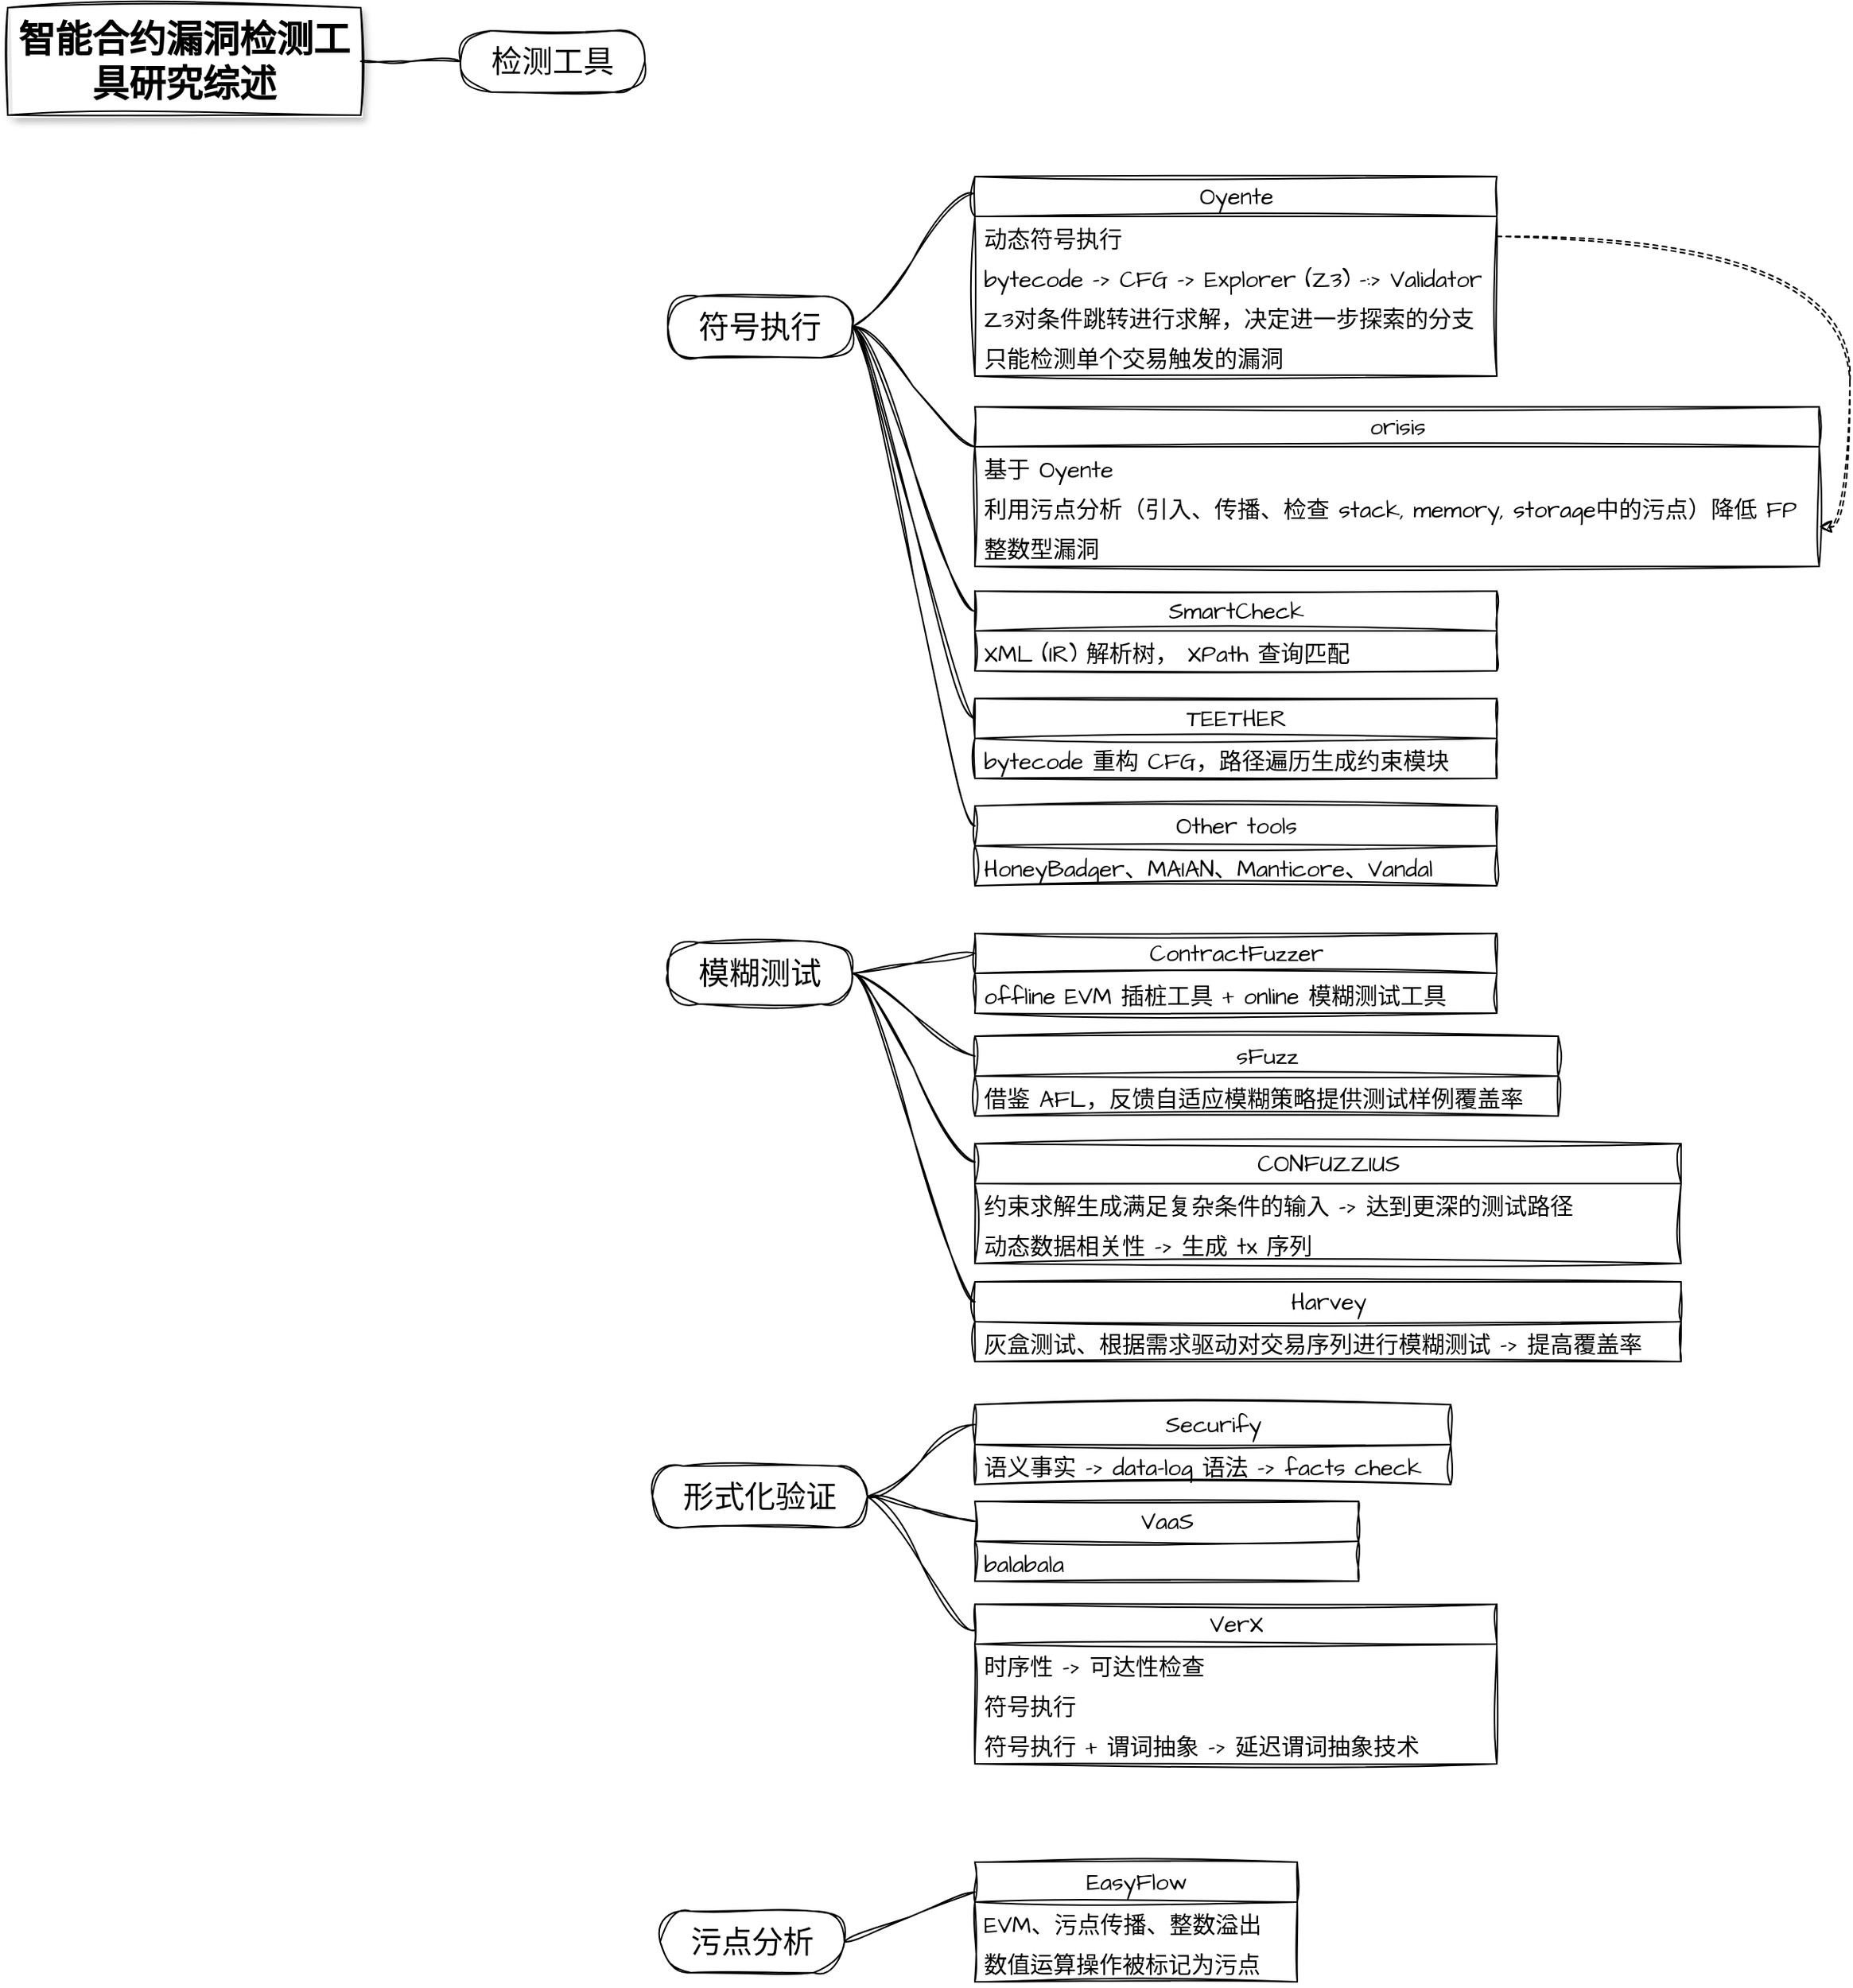 <mxfile version="20.8.5" type="github"><diagram id="PsIuzYxoiyNL7r7my2S0" name="Page-1"><mxGraphModel dx="1026" dy="693" grid="1" gridSize="10" guides="1" tooltips="1" connect="1" arrows="1" fold="1" page="1" pageScale="1" pageWidth="827" pageHeight="1169" math="0" shadow="0"><root><mxCell id="0"/><mxCell id="1" parent="0"/><UserObject label="&lt;b&gt;&lt;font style=&quot;font-size: 24px;&quot;&gt;智能合约漏洞检测工具研究综述&lt;/font&gt;&lt;/b&gt;" treeRoot="1" tooltip="" id="FsfKpgWaojZNzxGTEw7e-4"><mxCell style="whiteSpace=wrap;html=1;align=center;treeFolding=1;treeMoving=1;newEdgeStyle={&quot;edgeStyle&quot;:&quot;elbowEdgeStyle&quot;,&quot;startArrow&quot;:&quot;none&quot;,&quot;endArrow&quot;:&quot;none&quot;};sketch=1;curveFitting=1;jiggle=2;connectable=1;shadow=1;" parent="1" vertex="1"><mxGeometry x="100" y="520" width="230" height="70" as="geometry"/></mxCell></UserObject><mxCell id="Pf5QrXuD5kadsl43VLDo-1" value="检测工具" style="whiteSpace=wrap;html=1;rounded=1;arcSize=50;align=center;verticalAlign=middle;strokeWidth=1;autosize=1;spacing=4;treeFolding=1;treeMoving=1;newEdgeStyle={&quot;edgeStyle&quot;:&quot;entityRelationEdgeStyle&quot;,&quot;startArrow&quot;:&quot;none&quot;,&quot;endArrow&quot;:&quot;none&quot;,&quot;segment&quot;:10,&quot;curved&quot;:1,&quot;sourcePerimeterSpacing&quot;:0,&quot;targetPerimeterSpacing&quot;:0};sketch=1;hachureGap=4;jiggle=2;curveFitting=1;fontFamily=Architects Daughter;fontSource=https%3A%2F%2Ffonts.googleapis.com%2Fcss%3Ffamily%3DArchitects%2BDaughter;fontSize=20;" parent="1" vertex="1"><mxGeometry x="395" y="535" width="120" height="40" as="geometry"/></mxCell><mxCell id="Pf5QrXuD5kadsl43VLDo-2" value="" style="edgeStyle=entityRelationEdgeStyle;startArrow=none;endArrow=none;segment=10;curved=1;sourcePerimeterSpacing=0;targetPerimeterSpacing=0;rounded=0;sketch=1;hachureGap=4;jiggle=2;curveFitting=1;fontFamily=Architects Daughter;fontSource=https%3A%2F%2Ffonts.googleapis.com%2Fcss%3Ffamily%3DArchitects%2BDaughter;fontSize=16;exitX=1;exitY=0.5;exitDx=0;exitDy=0;entryX=0;entryY=0.5;entryDx=0;entryDy=0;" parent="1" source="FsfKpgWaojZNzxGTEw7e-4" target="Pf5QrXuD5kadsl43VLDo-1" edge="1"><mxGeometry relative="1" as="geometry"><mxPoint x="343" y="690" as="sourcePoint"/></mxGeometry></mxCell><mxCell id="fxbDy1ibW6kGdzGHHLoZ-26" style="edgeStyle=entityRelationEdgeStyle;curved=1;rounded=0;sketch=1;hachureGap=4;jiggle=2;curveFitting=1;orthogonalLoop=1;jettySize=auto;html=1;startArrow=none;endArrow=none;segment=10;sourcePerimeterSpacing=0;targetPerimeterSpacing=0;exitX=1;exitY=0.5;exitDx=0;exitDy=0;entryX=0;entryY=0.25;entryDx=0;entryDy=0;fontFamily=Architects Daughter;fontSource=https%3A%2F%2Ffonts.googleapis.com%2Fcss%3Ffamily%3DArchitects%2BDaughter;fontSize=16;" parent="1" source="Pf5QrXuD5kadsl43VLDo-102" target="Pf5QrXuD5kadsl43VLDo-159" edge="1"><mxGeometry relative="1" as="geometry"/></mxCell><mxCell id="fxbDy1ibW6kGdzGHHLoZ-29" style="edgeStyle=entityRelationEdgeStyle;curved=1;rounded=0;sketch=1;hachureGap=4;jiggle=2;curveFitting=1;orthogonalLoop=1;jettySize=auto;html=1;startArrow=none;endArrow=none;segment=10;sourcePerimeterSpacing=0;targetPerimeterSpacing=0;exitX=1;exitY=0.5;exitDx=0;exitDy=0;entryX=0;entryY=0.25;entryDx=0;entryDy=0;fontFamily=Architects Daughter;fontSource=https%3A%2F%2Ffonts.googleapis.com%2Fcss%3Ffamily%3DArchitects%2BDaughter;fontSize=16;" parent="1" source="Pf5QrXuD5kadsl43VLDo-102" target="fxbDy1ibW6kGdzGHHLoZ-27" edge="1"><mxGeometry relative="1" as="geometry"/></mxCell><mxCell id="fxbDy1ibW6kGdzGHHLoZ-38" style="edgeStyle=entityRelationEdgeStyle;curved=1;rounded=0;sketch=1;hachureGap=4;jiggle=2;curveFitting=1;orthogonalLoop=1;jettySize=auto;html=1;startArrow=none;endArrow=none;segment=10;sourcePerimeterSpacing=0;targetPerimeterSpacing=0;exitX=1;exitY=0.5;exitDx=0;exitDy=0;entryX=0;entryY=0.154;entryDx=0;entryDy=0;entryPerimeter=0;fontFamily=Architects Daughter;fontSource=https%3A%2F%2Ffonts.googleapis.com%2Fcss%3Ffamily%3DArchitects%2BDaughter;fontSize=16;" parent="1" source="Pf5QrXuD5kadsl43VLDo-102" target="fxbDy1ibW6kGdzGHHLoZ-30" edge="1"><mxGeometry relative="1" as="geometry"/></mxCell><mxCell id="fxbDy1ibW6kGdzGHHLoZ-39" style="edgeStyle=entityRelationEdgeStyle;curved=1;rounded=0;sketch=1;hachureGap=4;jiggle=2;curveFitting=1;orthogonalLoop=1;jettySize=auto;html=1;startArrow=none;endArrow=none;segment=10;sourcePerimeterSpacing=0;targetPerimeterSpacing=0;exitX=1;exitY=0.5;exitDx=0;exitDy=0;entryX=0;entryY=0.25;entryDx=0;entryDy=0;fontFamily=Architects Daughter;fontSource=https%3A%2F%2Ffonts.googleapis.com%2Fcss%3Ffamily%3DArchitects%2BDaughter;fontSize=16;" parent="1" source="Pf5QrXuD5kadsl43VLDo-102" target="fxbDy1ibW6kGdzGHHLoZ-33" edge="1"><mxGeometry relative="1" as="geometry"/></mxCell><mxCell id="Pf5QrXuD5kadsl43VLDo-102" value="模糊测试" style="whiteSpace=wrap;html=1;rounded=1;arcSize=50;align=center;verticalAlign=middle;strokeWidth=1;autosize=1;spacing=4;treeFolding=1;treeMoving=1;newEdgeStyle={&quot;edgeStyle&quot;:&quot;entityRelationEdgeStyle&quot;,&quot;startArrow&quot;:&quot;none&quot;,&quot;endArrow&quot;:&quot;none&quot;,&quot;segment&quot;:10,&quot;curved&quot;:1,&quot;sourcePerimeterSpacing&quot;:0,&quot;targetPerimeterSpacing&quot;:0};sketch=1;hachureGap=4;jiggle=2;curveFitting=1;fontFamily=Architects Daughter;fontSource=https%3A%2F%2Ffonts.googleapis.com%2Fcss%3Ffamily%3DArchitects%2BDaughter;fontSize=20;" parent="1" vertex="1"><mxGeometry x="530" y="1129" width="120" height="40" as="geometry"/></mxCell><mxCell id="Pf5QrXuD5kadsl43VLDo-129" value="orisis" style="swimlane;fontStyle=0;childLayout=stackLayout;horizontal=1;startSize=26;fillColor=none;horizontalStack=0;resizeParent=1;resizeParentMax=0;resizeLast=0;collapsible=1;marginBottom=0;html=1;sketch=1;hachureGap=4;jiggle=2;curveFitting=1;fontFamily=Architects Daughter;fontSource=https%3A%2F%2Ffonts.googleapis.com%2Fcss%3Ffamily%3DArchitects%2BDaughter;fontSize=15;" parent="1" vertex="1"><mxGeometry x="730" y="780" width="550" height="104" as="geometry"/></mxCell><mxCell id="fxbDy1ibW6kGdzGHHLoZ-12" value="基于 Oyente" style="text;strokeColor=none;fillColor=none;align=left;verticalAlign=top;spacingLeft=4;spacingRight=4;overflow=hidden;rotatable=0;points=[[0,0.5],[1,0.5]];portConstraint=eastwest;whiteSpace=wrap;html=1;sketch=1;hachureGap=4;jiggle=2;curveFitting=1;fontFamily=Architects Daughter;fontSource=https%3A%2F%2Ffonts.googleapis.com%2Fcss%3Ffamily%3DArchitects%2BDaughter;fontSize=15;" parent="Pf5QrXuD5kadsl43VLDo-129" vertex="1"><mxGeometry y="26" width="550" height="26" as="geometry"/></mxCell><mxCell id="Pf5QrXuD5kadsl43VLDo-130" value="利用污点分析（引入、传播、检查 stack, memory, storage中的污点）降低 FP" style="text;strokeColor=none;fillColor=none;align=left;verticalAlign=top;spacingLeft=4;spacingRight=4;overflow=hidden;rotatable=0;points=[[0,0.5],[1,0.5]];portConstraint=eastwest;whiteSpace=wrap;html=1;sketch=1;hachureGap=4;jiggle=2;curveFitting=1;fontFamily=Architects Daughter;fontSource=https%3A%2F%2Ffonts.googleapis.com%2Fcss%3Ffamily%3DArchitects%2BDaughter;fontSize=15;" parent="Pf5QrXuD5kadsl43VLDo-129" vertex="1"><mxGeometry y="52" width="550" height="26" as="geometry"/></mxCell><mxCell id="fxbDy1ibW6kGdzGHHLoZ-13" value="整数型漏洞" style="text;strokeColor=none;fillColor=none;align=left;verticalAlign=top;spacingLeft=4;spacingRight=4;overflow=hidden;rotatable=0;points=[[0,0.5],[1,0.5]];portConstraint=eastwest;whiteSpace=wrap;html=1;sketch=1;hachureGap=4;jiggle=2;curveFitting=1;fontFamily=Architects Daughter;fontSource=https%3A%2F%2Ffonts.googleapis.com%2Fcss%3Ffamily%3DArchitects%2BDaughter;fontSize=15;" parent="Pf5QrXuD5kadsl43VLDo-129" vertex="1"><mxGeometry y="78" width="550" height="26" as="geometry"/></mxCell><mxCell id="Pf5QrXuD5kadsl43VLDo-159" value="ContractFuzzer" style="swimlane;fontStyle=0;childLayout=stackLayout;horizontal=1;startSize=26;fillColor=none;horizontalStack=0;resizeParent=1;resizeParentMax=0;resizeLast=0;collapsible=1;marginBottom=0;html=1;sketch=1;hachureGap=4;jiggle=2;curveFitting=1;fontFamily=Architects Daughter;fontSource=https%3A%2F%2Ffonts.googleapis.com%2Fcss%3Ffamily%3DArchitects%2BDaughter;fontSize=15;" parent="1" vertex="1"><mxGeometry x="730" y="1123" width="340" height="52" as="geometry"/></mxCell><mxCell id="Pf5QrXuD5kadsl43VLDo-160" value="offline EVM 插桩工具 + online 模糊测试工具" style="text;strokeColor=none;fillColor=none;align=left;verticalAlign=top;spacingLeft=4;spacingRight=4;overflow=hidden;rotatable=0;points=[[0,0.5],[1,0.5]];portConstraint=eastwest;whiteSpace=wrap;html=1;sketch=1;hachureGap=4;jiggle=2;curveFitting=1;fontFamily=Architects Daughter;fontSource=https%3A%2F%2Ffonts.googleapis.com%2Fcss%3Ffamily%3DArchitects%2BDaughter;fontSize=15;" parent="Pf5QrXuD5kadsl43VLDo-159" vertex="1"><mxGeometry y="26" width="340" height="26" as="geometry"/></mxCell><mxCell id="fxbDy1ibW6kGdzGHHLoZ-9" style="edgeStyle=entityRelationEdgeStyle;rounded=0;sketch=1;hachureGap=4;jiggle=2;curveFitting=1;orthogonalLoop=1;jettySize=auto;html=1;startArrow=none;endArrow=none;segment=10;curved=1;sourcePerimeterSpacing=0;targetPerimeterSpacing=0;exitX=1;exitY=0.5;exitDx=0;exitDy=0;entryX=-0.003;entryY=0.085;entryDx=0;entryDy=0;entryPerimeter=0;fontFamily=Architects Daughter;fontSource=https%3A%2F%2Ffonts.googleapis.com%2Fcss%3Ffamily%3DArchitects%2BDaughter;fontSize=16;" parent="1" source="fxbDy1ibW6kGdzGHHLoZ-2" target="fxbDy1ibW6kGdzGHHLoZ-4" edge="1"><mxGeometry relative="1" as="geometry"/></mxCell><mxCell id="fxbDy1ibW6kGdzGHHLoZ-11" style="edgeStyle=entityRelationEdgeStyle;curved=1;rounded=0;sketch=1;hachureGap=4;jiggle=2;curveFitting=1;orthogonalLoop=1;jettySize=auto;html=1;startArrow=none;endArrow=none;segment=10;sourcePerimeterSpacing=0;targetPerimeterSpacing=0;exitX=1;exitY=0.5;exitDx=0;exitDy=0;entryX=0;entryY=0.25;entryDx=0;entryDy=0;fontFamily=Architects Daughter;fontSource=https%3A%2F%2Ffonts.googleapis.com%2Fcss%3Ffamily%3DArchitects%2BDaughter;fontSize=16;" parent="1" source="fxbDy1ibW6kGdzGHHLoZ-2" target="Pf5QrXuD5kadsl43VLDo-129" edge="1"><mxGeometry relative="1" as="geometry"/></mxCell><mxCell id="fxbDy1ibW6kGdzGHHLoZ-22" style="edgeStyle=entityRelationEdgeStyle;curved=1;rounded=0;sketch=1;hachureGap=4;jiggle=2;curveFitting=1;orthogonalLoop=1;jettySize=auto;html=1;startArrow=none;endArrow=none;segment=10;sourcePerimeterSpacing=0;targetPerimeterSpacing=0;exitX=1;exitY=0.5;exitDx=0;exitDy=0;entryX=0;entryY=0.25;entryDx=0;entryDy=0;fontFamily=Architects Daughter;fontSource=https%3A%2F%2Ffonts.googleapis.com%2Fcss%3Ffamily%3DArchitects%2BDaughter;fontSize=16;" parent="1" source="fxbDy1ibW6kGdzGHHLoZ-2" target="fxbDy1ibW6kGdzGHHLoZ-14" edge="1"><mxGeometry relative="1" as="geometry"/></mxCell><mxCell id="fxbDy1ibW6kGdzGHHLoZ-23" style="edgeStyle=entityRelationEdgeStyle;curved=1;rounded=0;sketch=1;hachureGap=4;jiggle=2;curveFitting=1;orthogonalLoop=1;jettySize=auto;html=1;startArrow=none;endArrow=none;segment=10;sourcePerimeterSpacing=0;targetPerimeterSpacing=0;exitX=1;exitY=0.5;exitDx=0;exitDy=0;entryX=0;entryY=0.25;entryDx=0;entryDy=0;fontFamily=Architects Daughter;fontSource=https%3A%2F%2Ffonts.googleapis.com%2Fcss%3Ffamily%3DArchitects%2BDaughter;fontSize=16;" parent="1" source="fxbDy1ibW6kGdzGHHLoZ-2" target="fxbDy1ibW6kGdzGHHLoZ-18" edge="1"><mxGeometry relative="1" as="geometry"/></mxCell><mxCell id="fxbDy1ibW6kGdzGHHLoZ-24" style="edgeStyle=entityRelationEdgeStyle;curved=1;rounded=0;sketch=1;hachureGap=4;jiggle=2;curveFitting=1;orthogonalLoop=1;jettySize=auto;html=1;startArrow=none;endArrow=none;segment=10;sourcePerimeterSpacing=0;targetPerimeterSpacing=0;exitX=1;exitY=0.5;exitDx=0;exitDy=0;entryX=0;entryY=0.25;entryDx=0;entryDy=0;fontFamily=Architects Daughter;fontSource=https%3A%2F%2Ffonts.googleapis.com%2Fcss%3Ffamily%3DArchitects%2BDaughter;fontSize=16;" parent="1" source="fxbDy1ibW6kGdzGHHLoZ-2" target="fxbDy1ibW6kGdzGHHLoZ-20" edge="1"><mxGeometry relative="1" as="geometry"/></mxCell><mxCell id="fxbDy1ibW6kGdzGHHLoZ-2" value="符号执行" style="whiteSpace=wrap;html=1;rounded=1;arcSize=50;align=center;verticalAlign=middle;strokeWidth=1;autosize=1;spacing=4;treeFolding=1;treeMoving=1;newEdgeStyle={&quot;edgeStyle&quot;:&quot;entityRelationEdgeStyle&quot;,&quot;startArrow&quot;:&quot;none&quot;,&quot;endArrow&quot;:&quot;none&quot;,&quot;segment&quot;:10,&quot;curved&quot;:1,&quot;sourcePerimeterSpacing&quot;:0,&quot;targetPerimeterSpacing&quot;:0};sketch=1;hachureGap=4;jiggle=2;curveFitting=1;fontFamily=Architects Daughter;fontSource=https%3A%2F%2Ffonts.googleapis.com%2Fcss%3Ffamily%3DArchitects%2BDaughter;fontSize=20;" parent="1" vertex="1"><mxGeometry x="530" y="708" width="120" height="40" as="geometry"/></mxCell><mxCell id="fxbDy1ibW6kGdzGHHLoZ-4" value="Oyente" style="swimlane;fontStyle=0;childLayout=stackLayout;horizontal=1;startSize=26;fillColor=none;horizontalStack=0;resizeParent=1;resizeParentMax=0;resizeLast=0;collapsible=1;marginBottom=0;html=1;sketch=1;hachureGap=4;jiggle=2;curveFitting=1;fontFamily=Architects Daughter;fontSource=https%3A%2F%2Ffonts.googleapis.com%2Fcss%3Ffamily%3DArchitects%2BDaughter;fontSize=15;" parent="1" vertex="1"><mxGeometry x="730" y="630" width="340" height="130" as="geometry"/></mxCell><mxCell id="fxbDy1ibW6kGdzGHHLoZ-5" value="动态符号执行" style="text;strokeColor=none;fillColor=none;align=left;verticalAlign=top;spacingLeft=4;spacingRight=4;overflow=hidden;rotatable=0;points=[[0,0.5],[1,0.5]];portConstraint=eastwest;whiteSpace=wrap;html=1;sketch=1;hachureGap=4;jiggle=2;curveFitting=1;fontFamily=Architects Daughter;fontSource=https%3A%2F%2Ffonts.googleapis.com%2Fcss%3Ffamily%3DArchitects%2BDaughter;fontSize=15;" parent="fxbDy1ibW6kGdzGHHLoZ-4" vertex="1"><mxGeometry y="26" width="340" height="26" as="geometry"/></mxCell><mxCell id="fxbDy1ibW6kGdzGHHLoZ-7" value="bytecode -&amp;gt; CFG -&amp;gt; Explorer (Z3) -:&amp;gt; Validator" style="text;strokeColor=none;fillColor=none;align=left;verticalAlign=top;spacingLeft=4;spacingRight=4;overflow=hidden;rotatable=0;points=[[0,0.5],[1,0.5]];portConstraint=eastwest;whiteSpace=wrap;html=1;sketch=1;hachureGap=4;jiggle=2;curveFitting=1;fontFamily=Architects Daughter;fontSource=https%3A%2F%2Ffonts.googleapis.com%2Fcss%3Ffamily%3DArchitects%2BDaughter;fontSize=15;" parent="fxbDy1ibW6kGdzGHHLoZ-4" vertex="1"><mxGeometry y="52" width="340" height="26" as="geometry"/></mxCell><mxCell id="fxbDy1ibW6kGdzGHHLoZ-8" value="Z3对条件跳转进行求解，决定进一步探索的分支" style="text;strokeColor=none;fillColor=none;align=left;verticalAlign=top;spacingLeft=4;spacingRight=4;overflow=hidden;rotatable=0;points=[[0,0.5],[1,0.5]];portConstraint=eastwest;whiteSpace=wrap;html=1;sketch=1;hachureGap=4;jiggle=2;curveFitting=1;fontFamily=Architects Daughter;fontSource=https%3A%2F%2Ffonts.googleapis.com%2Fcss%3Ffamily%3DArchitects%2BDaughter;fontSize=15;" parent="fxbDy1ibW6kGdzGHHLoZ-4" vertex="1"><mxGeometry y="78" width="340" height="26" as="geometry"/></mxCell><mxCell id="fxbDy1ibW6kGdzGHHLoZ-6" value="只能检测单个交易触发的漏洞" style="text;strokeColor=none;fillColor=none;align=left;verticalAlign=top;spacingLeft=4;spacingRight=4;overflow=hidden;rotatable=0;points=[[0,0.5],[1,0.5]];portConstraint=eastwest;whiteSpace=wrap;html=1;sketch=1;hachureGap=4;jiggle=2;curveFitting=1;fontFamily=Architects Daughter;fontSource=https%3A%2F%2Ffonts.googleapis.com%2Fcss%3Ffamily%3DArchitects%2BDaughter;fontSize=15;" parent="fxbDy1ibW6kGdzGHHLoZ-4" vertex="1"><mxGeometry y="104" width="340" height="26" as="geometry"/></mxCell><mxCell id="fxbDy1ibW6kGdzGHHLoZ-10" style="edgeStyle=orthogonalEdgeStyle;rounded=0;sketch=1;hachureGap=4;jiggle=2;curveFitting=1;orthogonalLoop=1;jettySize=auto;html=1;exitX=1;exitY=0.5;exitDx=0;exitDy=0;entryX=1;entryY=0.75;entryDx=0;entryDy=0;fontFamily=Architects Daughter;fontSource=https%3A%2F%2Ffonts.googleapis.com%2Fcss%3Ffamily%3DArchitects%2BDaughter;fontSize=16;curved=1;dashed=1;" parent="1" source="fxbDy1ibW6kGdzGHHLoZ-5" target="Pf5QrXuD5kadsl43VLDo-129" edge="1"><mxGeometry relative="1" as="geometry"/></mxCell><mxCell id="fxbDy1ibW6kGdzGHHLoZ-14" value="SmartCheck&lt;br&gt;" style="swimlane;fontStyle=0;childLayout=stackLayout;horizontal=1;startSize=26;fillColor=none;horizontalStack=0;resizeParent=1;resizeParentMax=0;resizeLast=0;collapsible=1;marginBottom=0;html=1;sketch=1;hachureGap=4;jiggle=2;curveFitting=1;fontFamily=Architects Daughter;fontSource=https%3A%2F%2Ffonts.googleapis.com%2Fcss%3Ffamily%3DArchitects%2BDaughter;fontSize=15;" parent="1" vertex="1"><mxGeometry x="730" y="900" width="340" height="52" as="geometry"><mxRectangle x="890" y="575" width="70" height="30" as="alternateBounds"/></mxGeometry></mxCell><mxCell id="fxbDy1ibW6kGdzGHHLoZ-15" value="XML (IR) 解析树， XPath 查询匹配" style="text;strokeColor=none;fillColor=none;align=left;verticalAlign=top;spacingLeft=4;spacingRight=4;overflow=hidden;rotatable=0;points=[[0,0.5],[1,0.5]];portConstraint=eastwest;whiteSpace=wrap;html=1;sketch=1;hachureGap=4;jiggle=2;curveFitting=1;fontFamily=Architects Daughter;fontSource=https%3A%2F%2Ffonts.googleapis.com%2Fcss%3Ffamily%3DArchitects%2BDaughter;fontSize=15;" parent="fxbDy1ibW6kGdzGHHLoZ-14" vertex="1"><mxGeometry y="26" width="340" height="26" as="geometry"/></mxCell><mxCell id="fxbDy1ibW6kGdzGHHLoZ-18" value="TEETHER" style="swimlane;fontStyle=0;childLayout=stackLayout;horizontal=1;startSize=26;fillColor=none;horizontalStack=0;resizeParent=1;resizeParentMax=0;resizeLast=0;collapsible=1;marginBottom=0;html=1;sketch=1;hachureGap=4;jiggle=2;curveFitting=1;fontFamily=Architects Daughter;fontSource=https%3A%2F%2Ffonts.googleapis.com%2Fcss%3Ffamily%3DArchitects%2BDaughter;fontSize=15;" parent="1" vertex="1"><mxGeometry x="730" y="970" width="340" height="52" as="geometry"><mxRectangle x="890" y="575" width="70" height="30" as="alternateBounds"/></mxGeometry></mxCell><mxCell id="fxbDy1ibW6kGdzGHHLoZ-19" value="bytecode 重构 CFG，路径遍历生成约束模块" style="text;strokeColor=none;fillColor=none;align=left;verticalAlign=top;spacingLeft=4;spacingRight=4;overflow=hidden;rotatable=0;points=[[0,0.5],[1,0.5]];portConstraint=eastwest;whiteSpace=wrap;html=1;sketch=1;hachureGap=4;jiggle=2;curveFitting=1;fontFamily=Architects Daughter;fontSource=https%3A%2F%2Ffonts.googleapis.com%2Fcss%3Ffamily%3DArchitects%2BDaughter;fontSize=15;" parent="fxbDy1ibW6kGdzGHHLoZ-18" vertex="1"><mxGeometry y="26" width="340" height="26" as="geometry"/></mxCell><mxCell id="fxbDy1ibW6kGdzGHHLoZ-20" value="Other tools" style="swimlane;fontStyle=0;childLayout=stackLayout;horizontal=1;startSize=26;fillColor=none;horizontalStack=0;resizeParent=1;resizeParentMax=0;resizeLast=0;collapsible=1;marginBottom=0;html=1;sketch=1;hachureGap=4;jiggle=2;curveFitting=1;fontFamily=Architects Daughter;fontSource=https%3A%2F%2Ffonts.googleapis.com%2Fcss%3Ffamily%3DArchitects%2BDaughter;fontSize=15;" parent="1" vertex="1"><mxGeometry x="730" y="1040" width="340" height="52" as="geometry"><mxRectangle x="890" y="575" width="70" height="30" as="alternateBounds"/></mxGeometry></mxCell><mxCell id="fxbDy1ibW6kGdzGHHLoZ-21" value="HoneyBadger、MAIAN、Manticore、Vandal" style="text;strokeColor=none;fillColor=none;align=left;verticalAlign=top;spacingLeft=4;spacingRight=4;overflow=hidden;rotatable=0;points=[[0,0.5],[1,0.5]];portConstraint=eastwest;whiteSpace=wrap;html=1;sketch=1;hachureGap=4;jiggle=2;curveFitting=1;fontFamily=Architects Daughter;fontSource=https%3A%2F%2Ffonts.googleapis.com%2Fcss%3Ffamily%3DArchitects%2BDaughter;fontSize=15;" parent="fxbDy1ibW6kGdzGHHLoZ-20" vertex="1"><mxGeometry y="26" width="340" height="26" as="geometry"/></mxCell><mxCell id="fxbDy1ibW6kGdzGHHLoZ-27" value="sFuzz" style="swimlane;fontStyle=0;childLayout=stackLayout;horizontal=1;startSize=26;fillColor=none;horizontalStack=0;resizeParent=1;resizeParentMax=0;resizeLast=0;collapsible=1;marginBottom=0;html=1;sketch=1;hachureGap=4;jiggle=2;curveFitting=1;fontFamily=Architects Daughter;fontSource=https%3A%2F%2Ffonts.googleapis.com%2Fcss%3Ffamily%3DArchitects%2BDaughter;fontSize=15;" parent="1" vertex="1"><mxGeometry x="730" y="1190" width="380" height="52" as="geometry"/></mxCell><mxCell id="fxbDy1ibW6kGdzGHHLoZ-28" value="借鉴 AFL，反馈自适应模糊策略提供测试样例覆盖率" style="text;strokeColor=none;fillColor=none;align=left;verticalAlign=top;spacingLeft=4;spacingRight=4;overflow=hidden;rotatable=0;points=[[0,0.5],[1,0.5]];portConstraint=eastwest;whiteSpace=wrap;html=1;sketch=1;hachureGap=4;jiggle=2;curveFitting=1;fontFamily=Architects Daughter;fontSource=https%3A%2F%2Ffonts.googleapis.com%2Fcss%3Ffamily%3DArchitects%2BDaughter;fontSize=15;" parent="fxbDy1ibW6kGdzGHHLoZ-27" vertex="1"><mxGeometry y="26" width="380" height="26" as="geometry"/></mxCell><mxCell id="fxbDy1ibW6kGdzGHHLoZ-30" value="CONFUZZIUS" style="swimlane;fontStyle=0;childLayout=stackLayout;horizontal=1;startSize=26;fillColor=none;horizontalStack=0;resizeParent=1;resizeParentMax=0;resizeLast=0;collapsible=1;marginBottom=0;html=1;sketch=1;hachureGap=4;jiggle=2;curveFitting=1;fontFamily=Architects Daughter;fontSource=https%3A%2F%2Ffonts.googleapis.com%2Fcss%3Ffamily%3DArchitects%2BDaughter;fontSize=15;" parent="1" vertex="1"><mxGeometry x="730" y="1260" width="460" height="78" as="geometry"/></mxCell><mxCell id="fxbDy1ibW6kGdzGHHLoZ-31" value="约束求解生成满足复杂条件的输入 -&amp;gt; 达到更深的测试路径" style="text;strokeColor=none;fillColor=none;align=left;verticalAlign=top;spacingLeft=4;spacingRight=4;overflow=hidden;rotatable=0;points=[[0,0.5],[1,0.5]];portConstraint=eastwest;whiteSpace=wrap;html=1;sketch=1;hachureGap=4;jiggle=2;curveFitting=1;fontFamily=Architects Daughter;fontSource=https%3A%2F%2Ffonts.googleapis.com%2Fcss%3Ffamily%3DArchitects%2BDaughter;fontSize=15;" parent="fxbDy1ibW6kGdzGHHLoZ-30" vertex="1"><mxGeometry y="26" width="460" height="26" as="geometry"/></mxCell><mxCell id="fxbDy1ibW6kGdzGHHLoZ-32" value="动态数据相关性 -&amp;gt; 生成 tx 序列" style="text;strokeColor=none;fillColor=none;align=left;verticalAlign=top;spacingLeft=4;spacingRight=4;overflow=hidden;rotatable=0;points=[[0,0.5],[1,0.5]];portConstraint=eastwest;whiteSpace=wrap;html=1;sketch=1;hachureGap=4;jiggle=2;curveFitting=1;fontFamily=Architects Daughter;fontSource=https%3A%2F%2Ffonts.googleapis.com%2Fcss%3Ffamily%3DArchitects%2BDaughter;fontSize=15;" parent="fxbDy1ibW6kGdzGHHLoZ-30" vertex="1"><mxGeometry y="52" width="460" height="26" as="geometry"/></mxCell><mxCell id="fxbDy1ibW6kGdzGHHLoZ-33" value="Harvey" style="swimlane;fontStyle=0;childLayout=stackLayout;horizontal=1;startSize=26;fillColor=none;horizontalStack=0;resizeParent=1;resizeParentMax=0;resizeLast=0;collapsible=1;marginBottom=0;html=1;sketch=1;hachureGap=4;jiggle=2;curveFitting=1;fontFamily=Architects Daughter;fontSource=https%3A%2F%2Ffonts.googleapis.com%2Fcss%3Ffamily%3DArchitects%2BDaughter;fontSize=15;" parent="1" vertex="1"><mxGeometry x="730" y="1350" width="460" height="52" as="geometry"/></mxCell><mxCell id="fxbDy1ibW6kGdzGHHLoZ-34" value="灰盒测试、根据需求驱动对交易序列进行模糊测试 -&amp;gt; 提高覆盖率" style="text;strokeColor=none;fillColor=none;align=left;verticalAlign=top;spacingLeft=4;spacingRight=4;overflow=hidden;rotatable=0;points=[[0,0.5],[1,0.5]];portConstraint=eastwest;whiteSpace=wrap;html=1;sketch=1;hachureGap=4;jiggle=2;curveFitting=1;fontFamily=Architects Daughter;fontSource=https%3A%2F%2Ffonts.googleapis.com%2Fcss%3Ffamily%3DArchitects%2BDaughter;fontSize=15;" parent="fxbDy1ibW6kGdzGHHLoZ-33" vertex="1"><mxGeometry y="26" width="460" height="26" as="geometry"/></mxCell><mxCell id="fxbDy1ibW6kGdzGHHLoZ-52" style="edgeStyle=entityRelationEdgeStyle;curved=1;rounded=0;sketch=1;hachureGap=4;jiggle=2;curveFitting=1;orthogonalLoop=1;jettySize=auto;html=1;startArrow=none;endArrow=none;segment=10;sourcePerimeterSpacing=0;targetPerimeterSpacing=0;exitX=1;exitY=0.5;exitDx=0;exitDy=0;entryX=0;entryY=0.25;entryDx=0;entryDy=0;fontFamily=Architects Daughter;fontSource=https%3A%2F%2Ffonts.googleapis.com%2Fcss%3Ffamily%3DArchitects%2BDaughter;fontSize=16;" parent="1" source="fxbDy1ibW6kGdzGHHLoZ-40" target="fxbDy1ibW6kGdzGHHLoZ-42" edge="1"><mxGeometry relative="1" as="geometry"/></mxCell><mxCell id="fxbDy1ibW6kGdzGHHLoZ-53" style="edgeStyle=entityRelationEdgeStyle;curved=1;rounded=0;sketch=1;hachureGap=4;jiggle=2;curveFitting=1;orthogonalLoop=1;jettySize=auto;html=1;startArrow=none;endArrow=none;segment=10;sourcePerimeterSpacing=0;targetPerimeterSpacing=0;exitX=1;exitY=0.5;exitDx=0;exitDy=0;entryX=0;entryY=0.25;entryDx=0;entryDy=0;fontFamily=Architects Daughter;fontSource=https%3A%2F%2Ffonts.googleapis.com%2Fcss%3Ffamily%3DArchitects%2BDaughter;fontSize=16;" parent="1" source="fxbDy1ibW6kGdzGHHLoZ-40" target="fxbDy1ibW6kGdzGHHLoZ-44" edge="1"><mxGeometry relative="1" as="geometry"/></mxCell><mxCell id="fxbDy1ibW6kGdzGHHLoZ-54" style="edgeStyle=entityRelationEdgeStyle;curved=1;rounded=0;sketch=1;hachureGap=4;jiggle=2;curveFitting=1;orthogonalLoop=1;jettySize=auto;html=1;startArrow=none;endArrow=none;segment=10;sourcePerimeterSpacing=0;targetPerimeterSpacing=0;exitX=1;exitY=0.5;exitDx=0;exitDy=0;entryX=0;entryY=0.163;entryDx=0;entryDy=0;entryPerimeter=0;fontFamily=Architects Daughter;fontSource=https%3A%2F%2Ffonts.googleapis.com%2Fcss%3Ffamily%3DArchitects%2BDaughter;fontSize=16;" parent="1" source="fxbDy1ibW6kGdzGHHLoZ-40" target="fxbDy1ibW6kGdzGHHLoZ-48" edge="1"><mxGeometry relative="1" as="geometry"/></mxCell><mxCell id="fxbDy1ibW6kGdzGHHLoZ-40" value="形式化验证" style="whiteSpace=wrap;html=1;rounded=1;arcSize=50;align=center;verticalAlign=middle;strokeWidth=1;autosize=1;spacing=4;treeFolding=1;treeMoving=1;newEdgeStyle={&quot;edgeStyle&quot;:&quot;entityRelationEdgeStyle&quot;,&quot;startArrow&quot;:&quot;none&quot;,&quot;endArrow&quot;:&quot;none&quot;,&quot;segment&quot;:10,&quot;curved&quot;:1,&quot;sourcePerimeterSpacing&quot;:0,&quot;targetPerimeterSpacing&quot;:0};sketch=1;hachureGap=4;jiggle=2;curveFitting=1;fontFamily=Architects Daughter;fontSource=https%3A%2F%2Ffonts.googleapis.com%2Fcss%3Ffamily%3DArchitects%2BDaughter;fontSize=20;movable=1;resizable=1;rotatable=1;deletable=1;editable=1;connectable=1;" parent="1" vertex="1"><mxGeometry x="520" y="1470" width="140" height="40" as="geometry"/></mxCell><mxCell id="fxbDy1ibW6kGdzGHHLoZ-42" value="Securify" style="swimlane;fontStyle=0;childLayout=stackLayout;horizontal=1;startSize=26;fillColor=none;horizontalStack=0;resizeParent=1;resizeParentMax=0;resizeLast=0;collapsible=1;marginBottom=0;html=1;sketch=1;hachureGap=4;jiggle=2;curveFitting=1;fontFamily=Architects Daughter;fontSource=https%3A%2F%2Ffonts.googleapis.com%2Fcss%3Ffamily%3DArchitects%2BDaughter;fontSize=15;" parent="1" vertex="1"><mxGeometry x="730" y="1430" width="310" height="52" as="geometry"/></mxCell><mxCell id="fxbDy1ibW6kGdzGHHLoZ-43" value="语义事实 -&amp;gt; data-log 语法 -&amp;gt; facts check" style="text;strokeColor=none;fillColor=none;align=left;verticalAlign=top;spacingLeft=4;spacingRight=4;overflow=hidden;rotatable=0;points=[[0,0.5],[1,0.5]];portConstraint=eastwest;whiteSpace=wrap;html=1;sketch=1;hachureGap=4;jiggle=2;curveFitting=1;fontFamily=Architects Daughter;fontSource=https%3A%2F%2Ffonts.googleapis.com%2Fcss%3Ffamily%3DArchitects%2BDaughter;fontSize=15;" parent="fxbDy1ibW6kGdzGHHLoZ-42" vertex="1"><mxGeometry y="26" width="310" height="26" as="geometry"/></mxCell><mxCell id="fxbDy1ibW6kGdzGHHLoZ-44" value="VaaS" style="swimlane;fontStyle=0;childLayout=stackLayout;horizontal=1;startSize=26;fillColor=none;horizontalStack=0;resizeParent=1;resizeParentMax=0;resizeLast=0;collapsible=1;marginBottom=0;html=1;sketch=1;hachureGap=4;jiggle=2;curveFitting=1;fontFamily=Architects Daughter;fontSource=https%3A%2F%2Ffonts.googleapis.com%2Fcss%3Ffamily%3DArchitects%2BDaughter;fontSize=15;" parent="1" vertex="1"><mxGeometry x="730" y="1493" width="250" height="52" as="geometry"/></mxCell><mxCell id="fxbDy1ibW6kGdzGHHLoZ-45" value="balabala" style="text;strokeColor=none;fillColor=none;align=left;verticalAlign=top;spacingLeft=4;spacingRight=4;overflow=hidden;rotatable=0;points=[[0,0.5],[1,0.5]];portConstraint=eastwest;whiteSpace=wrap;html=1;sketch=1;hachureGap=4;jiggle=2;curveFitting=1;fontFamily=Architects Daughter;fontSource=https%3A%2F%2Ffonts.googleapis.com%2Fcss%3Ffamily%3DArchitects%2BDaughter;fontSize=15;" parent="fxbDy1ibW6kGdzGHHLoZ-44" vertex="1"><mxGeometry y="26" width="250" height="26" as="geometry"/></mxCell><mxCell id="fxbDy1ibW6kGdzGHHLoZ-48" value="VerX" style="swimlane;fontStyle=0;childLayout=stackLayout;horizontal=1;startSize=26;fillColor=none;horizontalStack=0;resizeParent=1;resizeParentMax=0;resizeLast=0;collapsible=1;marginBottom=0;html=1;sketch=1;hachureGap=4;jiggle=2;curveFitting=1;fontFamily=Architects Daughter;fontSource=https%3A%2F%2Ffonts.googleapis.com%2Fcss%3Ffamily%3DArchitects%2BDaughter;fontSize=15;" parent="1" vertex="1"><mxGeometry x="730" y="1560" width="340" height="104" as="geometry"/></mxCell><mxCell id="fxbDy1ibW6kGdzGHHLoZ-49" value="时序性 -&amp;gt; 可达性检查" style="text;strokeColor=none;fillColor=none;align=left;verticalAlign=top;spacingLeft=4;spacingRight=4;overflow=hidden;rotatable=0;points=[[0,0.5],[1,0.5]];portConstraint=eastwest;whiteSpace=wrap;html=1;sketch=1;hachureGap=4;jiggle=2;curveFitting=1;fontFamily=Architects Daughter;fontSource=https%3A%2F%2Ffonts.googleapis.com%2Fcss%3Ffamily%3DArchitects%2BDaughter;fontSize=15;" parent="fxbDy1ibW6kGdzGHHLoZ-48" vertex="1"><mxGeometry y="26" width="340" height="26" as="geometry"/></mxCell><mxCell id="fxbDy1ibW6kGdzGHHLoZ-50" value="符号执行" style="text;strokeColor=none;fillColor=none;align=left;verticalAlign=top;spacingLeft=4;spacingRight=4;overflow=hidden;rotatable=0;points=[[0,0.5],[1,0.5]];portConstraint=eastwest;whiteSpace=wrap;html=1;sketch=1;hachureGap=4;jiggle=2;curveFitting=1;fontFamily=Architects Daughter;fontSource=https%3A%2F%2Ffonts.googleapis.com%2Fcss%3Ffamily%3DArchitects%2BDaughter;fontSize=15;" parent="fxbDy1ibW6kGdzGHHLoZ-48" vertex="1"><mxGeometry y="52" width="340" height="26" as="geometry"/></mxCell><mxCell id="fxbDy1ibW6kGdzGHHLoZ-51" value="符号执行 + 谓词抽象 -&amp;gt; 延迟谓词抽象技术" style="text;strokeColor=none;fillColor=none;align=left;verticalAlign=top;spacingLeft=4;spacingRight=4;overflow=hidden;rotatable=0;points=[[0,0.5],[1,0.5]];portConstraint=eastwest;whiteSpace=wrap;html=1;sketch=1;hachureGap=4;jiggle=2;curveFitting=1;fontFamily=Architects Daughter;fontSource=https%3A%2F%2Ffonts.googleapis.com%2Fcss%3Ffamily%3DArchitects%2BDaughter;fontSize=15;" parent="fxbDy1ibW6kGdzGHHLoZ-48" vertex="1"><mxGeometry y="78" width="340" height="26" as="geometry"/></mxCell><mxCell id="fxbDy1ibW6kGdzGHHLoZ-60" style="edgeStyle=entityRelationEdgeStyle;curved=1;rounded=0;sketch=1;hachureGap=4;jiggle=2;curveFitting=1;orthogonalLoop=1;jettySize=auto;html=1;startArrow=none;endArrow=none;segment=10;sourcePerimeterSpacing=0;targetPerimeterSpacing=0;exitX=1;exitY=0.5;exitDx=0;exitDy=0;entryX=0;entryY=0.25;entryDx=0;entryDy=0;fontFamily=Architects Daughter;fontSource=https%3A%2F%2Ffonts.googleapis.com%2Fcss%3Ffamily%3DArchitects%2BDaughter;fontSize=16;" parent="1" source="fxbDy1ibW6kGdzGHHLoZ-55" target="fxbDy1ibW6kGdzGHHLoZ-57" edge="1"><mxGeometry relative="1" as="geometry"/></mxCell><mxCell id="fxbDy1ibW6kGdzGHHLoZ-55" value="污点分析" style="whiteSpace=wrap;html=1;rounded=1;arcSize=50;align=center;verticalAlign=middle;strokeWidth=1;autosize=1;spacing=4;treeFolding=1;treeMoving=1;newEdgeStyle={&quot;edgeStyle&quot;:&quot;entityRelationEdgeStyle&quot;,&quot;startArrow&quot;:&quot;none&quot;,&quot;endArrow&quot;:&quot;none&quot;,&quot;segment&quot;:10,&quot;curved&quot;:1,&quot;sourcePerimeterSpacing&quot;:0,&quot;targetPerimeterSpacing&quot;:0};sketch=1;hachureGap=4;jiggle=2;curveFitting=1;fontFamily=Architects Daughter;fontSource=https%3A%2F%2Ffonts.googleapis.com%2Fcss%3Ffamily%3DArchitects%2BDaughter;fontSize=20;movable=1;resizable=1;rotatable=1;deletable=1;editable=1;connectable=1;" parent="1" vertex="1"><mxGeometry x="525" y="1760" width="120" height="40" as="geometry"/></mxCell><mxCell id="fxbDy1ibW6kGdzGHHLoZ-57" value="EasyFlow" style="swimlane;fontStyle=0;childLayout=stackLayout;horizontal=1;startSize=26;fillColor=none;horizontalStack=0;resizeParent=1;resizeParentMax=0;resizeLast=0;collapsible=1;marginBottom=0;html=1;sketch=1;hachureGap=4;jiggle=2;curveFitting=1;fontFamily=Architects Daughter;fontSource=https%3A%2F%2Ffonts.googleapis.com%2Fcss%3Ffamily%3DArchitects%2BDaughter;fontSize=15;" parent="1" vertex="1"><mxGeometry x="730" y="1728" width="210" height="78" as="geometry"/></mxCell><mxCell id="fxbDy1ibW6kGdzGHHLoZ-58" value="EVM、污点传播、整数溢出" style="text;strokeColor=none;fillColor=none;align=left;verticalAlign=top;spacingLeft=4;spacingRight=4;overflow=hidden;rotatable=0;points=[[0,0.5],[1,0.5]];portConstraint=eastwest;whiteSpace=wrap;html=1;sketch=1;hachureGap=4;jiggle=2;curveFitting=1;fontFamily=Architects Daughter;fontSource=https%3A%2F%2Ffonts.googleapis.com%2Fcss%3Ffamily%3DArchitects%2BDaughter;fontSize=15;" parent="fxbDy1ibW6kGdzGHHLoZ-57" vertex="1"><mxGeometry y="26" width="210" height="26" as="geometry"/></mxCell><mxCell id="fxbDy1ibW6kGdzGHHLoZ-59" value="数值运算操作被标记为污点" style="text;strokeColor=none;fillColor=none;align=left;verticalAlign=top;spacingLeft=4;spacingRight=4;overflow=hidden;rotatable=0;points=[[0,0.5],[1,0.5]];portConstraint=eastwest;whiteSpace=wrap;html=1;sketch=1;hachureGap=4;jiggle=2;curveFitting=1;fontFamily=Architects Daughter;fontSource=https%3A%2F%2Ffonts.googleapis.com%2Fcss%3Ffamily%3DArchitects%2BDaughter;fontSize=15;" parent="fxbDy1ibW6kGdzGHHLoZ-57" vertex="1"><mxGeometry y="52" width="210" height="26" as="geometry"/></mxCell></root></mxGraphModel></diagram></mxfile>